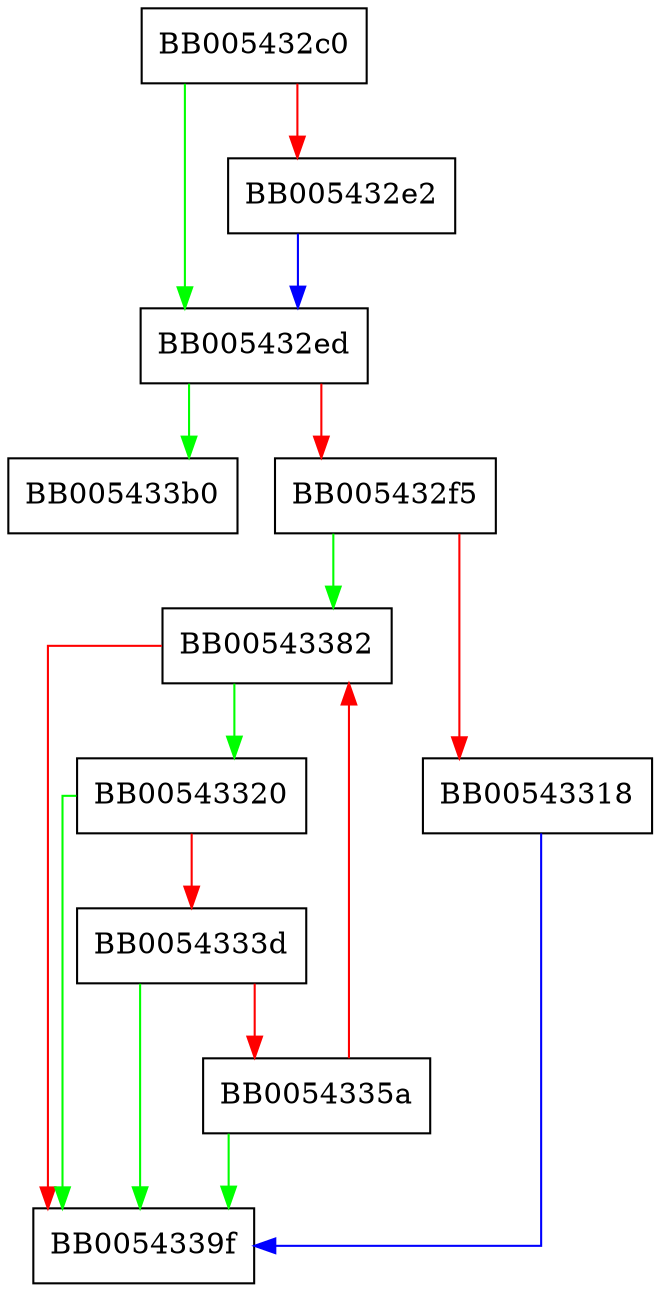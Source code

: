 digraph bn_mul_normal {
  node [shape="box"];
  graph [splines=ortho];
  BB005432c0 -> BB005432ed [color="green"];
  BB005432c0 -> BB005432e2 [color="red"];
  BB005432e2 -> BB005432ed [color="blue"];
  BB005432ed -> BB005433b0 [color="green"];
  BB005432ed -> BB005432f5 [color="red"];
  BB005432f5 -> BB00543382 [color="green"];
  BB005432f5 -> BB00543318 [color="red"];
  BB00543318 -> BB0054339f [color="blue"];
  BB00543320 -> BB0054339f [color="green"];
  BB00543320 -> BB0054333d [color="red"];
  BB0054333d -> BB0054339f [color="green"];
  BB0054333d -> BB0054335a [color="red"];
  BB0054335a -> BB0054339f [color="green"];
  BB0054335a -> BB00543382 [color="red"];
  BB00543382 -> BB00543320 [color="green"];
  BB00543382 -> BB0054339f [color="red"];
}